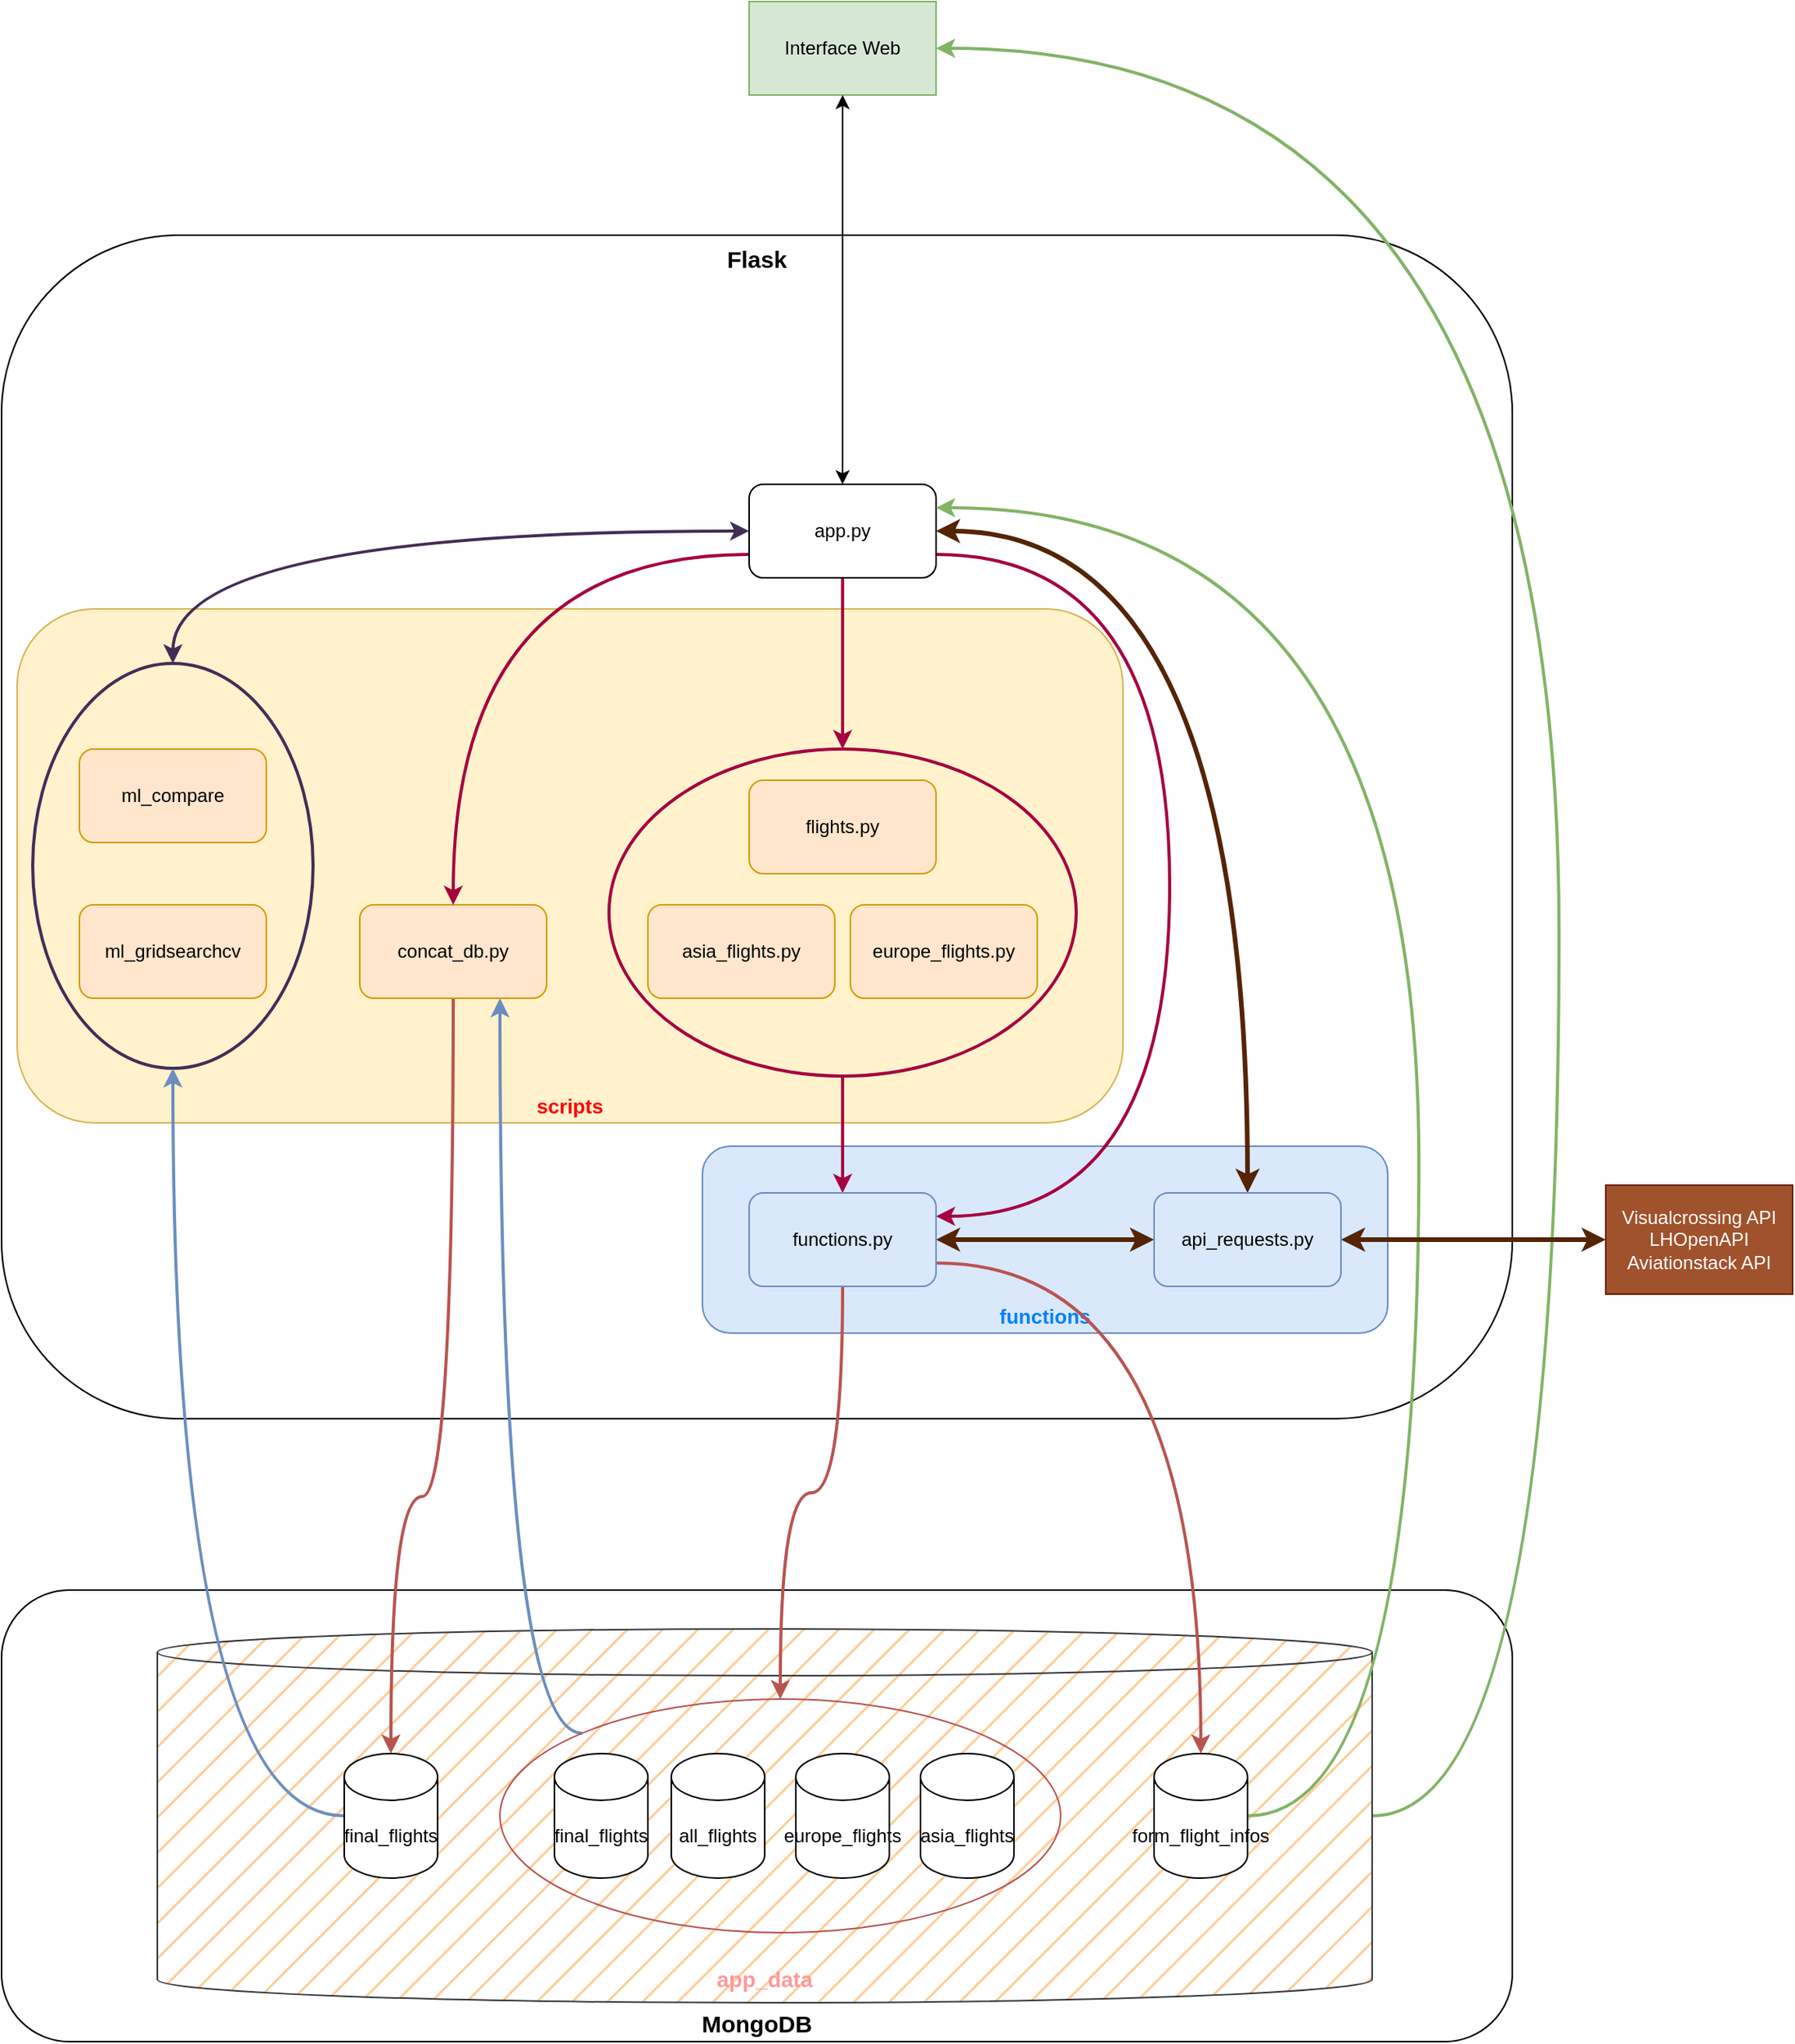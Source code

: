 <mxfile version="24.8.3">
  <diagram id="_Zeu2Und_BIN9iEwyCzT" name="Page-1">
    <mxGraphModel dx="2333" dy="1373" grid="1" gridSize="10" guides="1" tooltips="1" connect="1" arrows="1" fold="1" page="1" pageScale="1" pageWidth="1200" pageHeight="1600" math="0" shadow="0">
      <root>
        <mxCell id="0" />
        <mxCell id="1" parent="0" />
        <mxCell id="iOH8eXoNTPQZBnvEToZv-1" value="&lt;font style=&quot;font-size: 15px;&quot;&gt;&lt;b&gt;Flask&lt;/b&gt;&lt;/font&gt;" style="rounded=1;whiteSpace=wrap;html=1;verticalAlign=top;" vertex="1" parent="1">
          <mxGeometry x="20" y="240" width="970" height="760" as="geometry" />
        </mxCell>
        <mxCell id="iOH8eXoNTPQZBnvEToZv-51" value="&lt;b&gt;&lt;font style=&quot;font-size: 13px;&quot; color=&quot;#ff0000&quot;&gt;scripts&lt;/font&gt;&lt;/b&gt;" style="rounded=1;whiteSpace=wrap;html=1;fillColor=#fff2cc;strokeColor=#d6b656;verticalAlign=bottom;" vertex="1" parent="1">
          <mxGeometry x="30" y="480" width="710" height="330" as="geometry" />
        </mxCell>
        <mxCell id="iOH8eXoNTPQZBnvEToZv-49" value="&lt;b&gt;&lt;font style=&quot;font-size: 13px;&quot; color=&quot;#007fff&quot;&gt;functions&lt;/font&gt;&lt;/b&gt;" style="rounded=1;whiteSpace=wrap;html=1;fillColor=#dae8fc;strokeColor=#6c8ebf;verticalAlign=bottom;" vertex="1" parent="1">
          <mxGeometry x="470" y="825" width="440" height="120" as="geometry" />
        </mxCell>
        <mxCell id="iOH8eXoNTPQZBnvEToZv-2" value="&lt;b&gt;&lt;font style=&quot;font-size: 15px;&quot;&gt;MongoDB&lt;/font&gt;&lt;/b&gt;" style="rounded=1;whiteSpace=wrap;html=1;verticalAlign=bottom;" vertex="1" parent="1">
          <mxGeometry x="20" y="1110" width="970" height="290" as="geometry" />
        </mxCell>
        <mxCell id="iOH8eXoNTPQZBnvEToZv-38" style="edgeStyle=orthogonalEdgeStyle;curved=1;rounded=0;orthogonalLoop=1;jettySize=auto;html=1;exitX=1;exitY=0.5;exitDx=0;exitDy=0;exitPerimeter=0;entryX=1;entryY=0.5;entryDx=0;entryDy=0;strokeColor=#82b366;fillColor=#d5e8d4;strokeWidth=2;" edge="1" parent="1" source="iOH8eXoNTPQZBnvEToZv-3" target="iOH8eXoNTPQZBnvEToZv-17">
          <mxGeometry relative="1" as="geometry">
            <Array as="points">
              <mxPoint x="1020" y="1255" />
              <mxPoint x="1020" y="120" />
            </Array>
          </mxGeometry>
        </mxCell>
        <mxCell id="iOH8eXoNTPQZBnvEToZv-3" value="&lt;b&gt;&lt;font color=&quot;#ff9999&quot; style=&quot;font-size: 14px;&quot;&gt;app_data&lt;/font&gt;&lt;/b&gt;" style="shape=cylinder3;whiteSpace=wrap;html=1;boundedLbl=1;backgroundOutline=1;size=15;verticalAlign=bottom;fillColor=#ffcc99;strokeColor=#36393d;fillStyle=hatch;" vertex="1" parent="1">
          <mxGeometry x="120" y="1135" width="780" height="240" as="geometry" />
        </mxCell>
        <mxCell id="iOH8eXoNTPQZBnvEToZv-33" style="edgeStyle=orthogonalEdgeStyle;curved=1;rounded=0;orthogonalLoop=1;jettySize=auto;html=1;exitX=0.5;exitY=0;exitDx=0;exitDy=0;entryX=0;entryY=0.25;entryDx=0;entryDy=0;strokeColor=none;" edge="1" parent="1" source="iOH8eXoNTPQZBnvEToZv-4" target="iOH8eXoNTPQZBnvEToZv-6">
          <mxGeometry relative="1" as="geometry" />
        </mxCell>
        <mxCell id="iOH8eXoNTPQZBnvEToZv-4" value="ml_gridsearchcv" style="rounded=1;whiteSpace=wrap;html=1;fillColor=#ffe6cc;strokeColor=#d79b00;" vertex="1" parent="1">
          <mxGeometry x="70" y="670" width="120" height="60" as="geometry" />
        </mxCell>
        <mxCell id="iOH8eXoNTPQZBnvEToZv-29" style="edgeStyle=orthogonalEdgeStyle;curved=1;rounded=0;orthogonalLoop=1;jettySize=auto;html=1;exitX=0.5;exitY=1;exitDx=0;exitDy=0;entryX=0.5;entryY=0;entryDx=0;entryDy=0;entryPerimeter=0;fillColor=#f8cecc;strokeColor=#b85450;strokeWidth=2;" edge="1" parent="1" source="iOH8eXoNTPQZBnvEToZv-5" target="iOH8eXoNTPQZBnvEToZv-16">
          <mxGeometry relative="1" as="geometry">
            <Array as="points">
              <mxPoint x="310" y="1050" />
              <mxPoint x="270" y="1050" />
            </Array>
          </mxGeometry>
        </mxCell>
        <mxCell id="iOH8eXoNTPQZBnvEToZv-5" value="concat_db.py" style="rounded=1;whiteSpace=wrap;html=1;fillColor=#ffe6cc;strokeColor=#d79b00;" vertex="1" parent="1">
          <mxGeometry x="250" y="670" width="120" height="60" as="geometry" />
        </mxCell>
        <mxCell id="iOH8eXoNTPQZBnvEToZv-41" value="" style="ellipse;whiteSpace=wrap;html=1;fillColor=none;strokeColor=#432D57;strokeWidth=2;fontColor=#ffffff;" vertex="1" parent="1">
          <mxGeometry x="40" y="515" width="180" height="260" as="geometry" />
        </mxCell>
        <mxCell id="iOH8eXoNTPQZBnvEToZv-20" style="edgeStyle=orthogonalEdgeStyle;curved=1;rounded=0;orthogonalLoop=1;jettySize=auto;html=1;exitX=0.5;exitY=1;exitDx=0;exitDy=0;entryX=0.5;entryY=0;entryDx=0;entryDy=0;fillColor=#d80073;strokeColor=#A50040;strokeWidth=2;" edge="1" parent="1" source="iOH8eXoNTPQZBnvEToZv-6" target="iOH8eXoNTPQZBnvEToZv-18">
          <mxGeometry relative="1" as="geometry" />
        </mxCell>
        <mxCell id="iOH8eXoNTPQZBnvEToZv-25" style="edgeStyle=orthogonalEdgeStyle;curved=1;rounded=0;orthogonalLoop=1;jettySize=auto;html=1;exitX=1;exitY=0.75;exitDx=0;exitDy=0;entryX=1;entryY=0.25;entryDx=0;entryDy=0;fillColor=#d80073;strokeColor=#A50040;strokeWidth=2;" edge="1" parent="1" source="iOH8eXoNTPQZBnvEToZv-6" target="iOH8eXoNTPQZBnvEToZv-10">
          <mxGeometry relative="1" as="geometry">
            <Array as="points">
              <mxPoint x="770" y="445" />
              <mxPoint x="770" y="870" />
            </Array>
          </mxGeometry>
        </mxCell>
        <mxCell id="iOH8eXoNTPQZBnvEToZv-32" style="edgeStyle=orthogonalEdgeStyle;curved=1;rounded=0;orthogonalLoop=1;jettySize=auto;html=1;exitX=0;exitY=0.75;exitDx=0;exitDy=0;fillColor=#d80073;strokeColor=#A50040;strokeWidth=2;" edge="1" parent="1" source="iOH8eXoNTPQZBnvEToZv-6" target="iOH8eXoNTPQZBnvEToZv-5">
          <mxGeometry relative="1" as="geometry" />
        </mxCell>
        <mxCell id="iOH8eXoNTPQZBnvEToZv-6" value="app.py" style="rounded=1;whiteSpace=wrap;html=1;" vertex="1" parent="1">
          <mxGeometry x="500" y="400" width="120" height="60" as="geometry" />
        </mxCell>
        <mxCell id="iOH8eXoNTPQZBnvEToZv-24" style="edgeStyle=orthogonalEdgeStyle;curved=1;rounded=0;orthogonalLoop=1;jettySize=auto;html=1;exitX=0.5;exitY=1;exitDx=0;exitDy=0;entryX=0.5;entryY=0;entryDx=0;entryDy=0;fillColor=#f8cecc;strokeColor=#b85450;strokeWidth=2;" edge="1" parent="1" source="iOH8eXoNTPQZBnvEToZv-10" target="iOH8eXoNTPQZBnvEToZv-23">
          <mxGeometry relative="1" as="geometry" />
        </mxCell>
        <mxCell id="iOH8eXoNTPQZBnvEToZv-21" style="edgeStyle=orthogonalEdgeStyle;curved=1;rounded=0;orthogonalLoop=1;jettySize=auto;html=1;exitX=0.5;exitY=1;exitDx=0;exitDy=0;fillColor=#d80073;strokeColor=#A50040;strokeWidth=2;" edge="1" parent="1" source="iOH8eXoNTPQZBnvEToZv-18" target="iOH8eXoNTPQZBnvEToZv-10">
          <mxGeometry relative="1" as="geometry" />
        </mxCell>
        <mxCell id="iOH8eXoNTPQZBnvEToZv-18" value="" style="ellipse;whiteSpace=wrap;html=1;fillColor=none;strokeColor=#A50040;strokeWidth=2;fontColor=#ffffff;" vertex="1" parent="1">
          <mxGeometry x="410" y="570" width="300" height="210" as="geometry" />
        </mxCell>
        <mxCell id="iOH8eXoNTPQZBnvEToZv-28" style="edgeStyle=orthogonalEdgeStyle;curved=1;rounded=0;orthogonalLoop=1;jettySize=auto;html=1;exitX=1;exitY=0.5;exitDx=0;exitDy=0;exitPerimeter=0;entryX=1;entryY=0.25;entryDx=0;entryDy=0;fillColor=#d5e8d4;strokeColor=#82b366;strokeWidth=2;" edge="1" parent="1" source="iOH8eXoNTPQZBnvEToZv-15" target="iOH8eXoNTPQZBnvEToZv-6">
          <mxGeometry relative="1" as="geometry">
            <Array as="points">
              <mxPoint x="930" y="1255" />
              <mxPoint x="930" y="415" />
            </Array>
          </mxGeometry>
        </mxCell>
        <mxCell id="iOH8eXoNTPQZBnvEToZv-15" value="form_flight_infos" style="shape=cylinder3;whiteSpace=wrap;html=1;boundedLbl=1;backgroundOutline=1;size=15;" vertex="1" parent="1">
          <mxGeometry x="760" y="1215" width="60" height="80" as="geometry" />
        </mxCell>
        <mxCell id="iOH8eXoNTPQZBnvEToZv-31" style="edgeStyle=orthogonalEdgeStyle;curved=1;rounded=0;orthogonalLoop=1;jettySize=auto;html=1;exitX=0;exitY=0.5;exitDx=0;exitDy=0;exitPerimeter=0;entryX=0.5;entryY=1;entryDx=0;entryDy=0;fillColor=#dae8fc;strokeColor=#6c8ebf;strokeWidth=2;" edge="1" parent="1" source="iOH8eXoNTPQZBnvEToZv-16" target="iOH8eXoNTPQZBnvEToZv-41">
          <mxGeometry relative="1" as="geometry" />
        </mxCell>
        <mxCell id="iOH8eXoNTPQZBnvEToZv-16" value="final_flights" style="shape=cylinder3;whiteSpace=wrap;html=1;boundedLbl=1;backgroundOutline=1;size=15;" vertex="1" parent="1">
          <mxGeometry x="240" y="1215" width="60" height="80" as="geometry" />
        </mxCell>
        <mxCell id="iOH8eXoNTPQZBnvEToZv-17" value="Interface Web" style="rounded=0;whiteSpace=wrap;html=1;fillColor=#d5e8d4;strokeColor=#82b366;" vertex="1" parent="1">
          <mxGeometry x="500" y="90" width="120" height="60" as="geometry" />
        </mxCell>
        <mxCell id="iOH8eXoNTPQZBnvEToZv-30" style="edgeStyle=orthogonalEdgeStyle;curved=1;rounded=0;orthogonalLoop=1;jettySize=auto;html=1;exitX=0;exitY=0;exitDx=0;exitDy=0;entryX=0.75;entryY=1;entryDx=0;entryDy=0;fillColor=#dae8fc;strokeColor=#6c8ebf;strokeWidth=2;" edge="1" parent="1" source="iOH8eXoNTPQZBnvEToZv-23" target="iOH8eXoNTPQZBnvEToZv-5">
          <mxGeometry relative="1" as="geometry">
            <Array as="points">
              <mxPoint x="340" y="1202" />
            </Array>
          </mxGeometry>
        </mxCell>
        <mxCell id="iOH8eXoNTPQZBnvEToZv-23" value="" style="ellipse;whiteSpace=wrap;html=1;fillColor=none;strokeColor=#b85450;" vertex="1" parent="1">
          <mxGeometry x="340" y="1180" width="360" height="150" as="geometry" />
        </mxCell>
        <mxCell id="iOH8eXoNTPQZBnvEToZv-7" value="flights.py" style="rounded=1;whiteSpace=wrap;html=1;fillColor=#ffe6cc;strokeColor=#d79b00;" vertex="1" parent="1">
          <mxGeometry x="500" y="590" width="120" height="60" as="geometry" />
        </mxCell>
        <mxCell id="iOH8eXoNTPQZBnvEToZv-8" value="asia_flights.py" style="rounded=1;whiteSpace=wrap;html=1;fillColor=#ffe6cc;strokeColor=#d79b00;" vertex="1" parent="1">
          <mxGeometry x="435" y="670" width="120" height="60" as="geometry" />
        </mxCell>
        <mxCell id="iOH8eXoNTPQZBnvEToZv-9" value="europe_flights.py" style="rounded=1;whiteSpace=wrap;html=1;fillColor=#ffe6cc;strokeColor=#d79b00;" vertex="1" parent="1">
          <mxGeometry x="565" y="670" width="120" height="60" as="geometry" />
        </mxCell>
        <mxCell id="iOH8eXoNTPQZBnvEToZv-11" value="all_flights" style="shape=cylinder3;whiteSpace=wrap;html=1;boundedLbl=1;backgroundOutline=1;size=15;" vertex="1" parent="1">
          <mxGeometry x="450" y="1215" width="60" height="80" as="geometry" />
        </mxCell>
        <mxCell id="iOH8eXoNTPQZBnvEToZv-13" value="europe_flights" style="shape=cylinder3;whiteSpace=wrap;html=1;boundedLbl=1;backgroundOutline=1;size=15;" vertex="1" parent="1">
          <mxGeometry x="530" y="1215" width="60" height="80" as="geometry" />
        </mxCell>
        <mxCell id="iOH8eXoNTPQZBnvEToZv-14" value="asia_flights" style="shape=cylinder3;whiteSpace=wrap;html=1;boundedLbl=1;backgroundOutline=1;size=15;" vertex="1" parent="1">
          <mxGeometry x="610" y="1215" width="60" height="80" as="geometry" />
        </mxCell>
        <mxCell id="iOH8eXoNTPQZBnvEToZv-27" style="edgeStyle=orthogonalEdgeStyle;curved=1;rounded=0;orthogonalLoop=1;jettySize=auto;html=1;exitX=1;exitY=0.75;exitDx=0;exitDy=0;entryX=0.5;entryY=0;entryDx=0;entryDy=0;entryPerimeter=0;fillColor=#f8cecc;strokeColor=#b85450;strokeWidth=2;" edge="1" parent="1" source="iOH8eXoNTPQZBnvEToZv-10" target="iOH8eXoNTPQZBnvEToZv-15">
          <mxGeometry relative="1" as="geometry" />
        </mxCell>
        <mxCell id="iOH8eXoNTPQZBnvEToZv-35" value="" style="endArrow=classic;startArrow=classic;html=1;rounded=0;curved=1;edgeStyle=orthogonalEdgeStyle;exitX=0.5;exitY=0;exitDx=0;exitDy=0;entryX=0;entryY=0.5;entryDx=0;entryDy=0;fillColor=#76608a;strokeColor=#432D57;strokeWidth=2;" edge="1" parent="1" source="iOH8eXoNTPQZBnvEToZv-41" target="iOH8eXoNTPQZBnvEToZv-6">
          <mxGeometry width="50" height="50" relative="1" as="geometry">
            <mxPoint x="560" y="470" as="sourcePoint" />
            <mxPoint x="610" y="420" as="targetPoint" />
          </mxGeometry>
        </mxCell>
        <mxCell id="iOH8eXoNTPQZBnvEToZv-37" value="" style="endArrow=classic;startArrow=classic;html=1;rounded=0;curved=1;entryX=0.5;entryY=1;entryDx=0;entryDy=0;exitX=0.5;exitY=0;exitDx=0;exitDy=0;" edge="1" parent="1" source="iOH8eXoNTPQZBnvEToZv-6" target="iOH8eXoNTPQZBnvEToZv-17">
          <mxGeometry width="50" height="50" relative="1" as="geometry">
            <mxPoint x="560" y="370" as="sourcePoint" />
            <mxPoint x="610" y="320" as="targetPoint" />
          </mxGeometry>
        </mxCell>
        <mxCell id="iOH8eXoNTPQZBnvEToZv-39" value="ml_compare" style="rounded=1;whiteSpace=wrap;html=1;fillColor=#ffe6cc;strokeColor=#d79b00;" vertex="1" parent="1">
          <mxGeometry x="70" y="570" width="120" height="60" as="geometry" />
        </mxCell>
        <mxCell id="iOH8eXoNTPQZBnvEToZv-42" value="final_flights" style="shape=cylinder3;whiteSpace=wrap;html=1;boundedLbl=1;backgroundOutline=1;size=15;" vertex="1" parent="1">
          <mxGeometry x="375" y="1215" width="60" height="80" as="geometry" />
        </mxCell>
        <mxCell id="iOH8eXoNTPQZBnvEToZv-45" value="" style="endArrow=classic;startArrow=classic;html=1;rounded=0;curved=1;exitX=1;exitY=0.5;exitDx=0;exitDy=0;entryX=0;entryY=0.5;entryDx=0;entryDy=0;strokeColor=#542405;strokeWidth=3;" edge="1" parent="1" source="iOH8eXoNTPQZBnvEToZv-10" target="iOH8eXoNTPQZBnvEToZv-43">
          <mxGeometry width="50" height="50" relative="1" as="geometry">
            <mxPoint x="520" y="715" as="sourcePoint" />
            <mxPoint x="570" y="665" as="targetPoint" />
          </mxGeometry>
        </mxCell>
        <mxCell id="iOH8eXoNTPQZBnvEToZv-46" value="" style="endArrow=classic;startArrow=classic;html=1;rounded=0;curved=1;exitX=1;exitY=0.5;exitDx=0;exitDy=0;entryX=0.5;entryY=0;entryDx=0;entryDy=0;strokeColor=#542405;edgeStyle=orthogonalEdgeStyle;strokeWidth=3;" edge="1" parent="1" source="iOH8eXoNTPQZBnvEToZv-6" target="iOH8eXoNTPQZBnvEToZv-43">
          <mxGeometry width="50" height="50" relative="1" as="geometry">
            <mxPoint x="630" y="870" as="sourcePoint" />
            <mxPoint x="770" y="870" as="targetPoint" />
          </mxGeometry>
        </mxCell>
        <mxCell id="iOH8eXoNTPQZBnvEToZv-47" value="Visualcrossing API&lt;br&gt;LHOpenAPI&lt;br&gt;Aviationstack API" style="rounded=0;whiteSpace=wrap;html=1;fillColor=#a0522d;fontColor=#ffffff;strokeColor=#6D1F00;" vertex="1" parent="1">
          <mxGeometry x="1050" y="850" width="120" height="70" as="geometry" />
        </mxCell>
        <mxCell id="iOH8eXoNTPQZBnvEToZv-48" value="" style="endArrow=classic;startArrow=classic;html=1;rounded=0;curved=1;exitX=1;exitY=0.5;exitDx=0;exitDy=0;entryX=0;entryY=0.5;entryDx=0;entryDy=0;strokeColor=#542405;strokeWidth=3;" edge="1" parent="1" source="iOH8eXoNTPQZBnvEToZv-43" target="iOH8eXoNTPQZBnvEToZv-47">
          <mxGeometry width="50" height="50" relative="1" as="geometry">
            <mxPoint x="630" y="870" as="sourcePoint" />
            <mxPoint x="770" y="870" as="targetPoint" />
          </mxGeometry>
        </mxCell>
        <mxCell id="iOH8eXoNTPQZBnvEToZv-10" value="functions.py" style="rounded=1;whiteSpace=wrap;html=1;fillColor=#dae8fc;strokeColor=#6c8ebf;" vertex="1" parent="1">
          <mxGeometry x="500" y="855" width="120" height="60" as="geometry" />
        </mxCell>
        <mxCell id="iOH8eXoNTPQZBnvEToZv-43" value="api_requests.py" style="rounded=1;whiteSpace=wrap;html=1;fillColor=#dae8fc;strokeColor=#6c8ebf;" vertex="1" parent="1">
          <mxGeometry x="760" y="855" width="120" height="60" as="geometry" />
        </mxCell>
      </root>
    </mxGraphModel>
  </diagram>
</mxfile>
